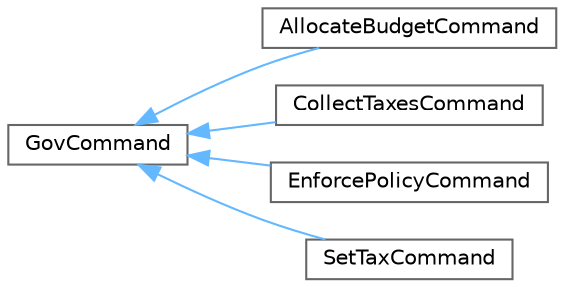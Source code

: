 digraph "Graphical Class Hierarchy"
{
 // LATEX_PDF_SIZE
  bgcolor="transparent";
  edge [fontname=Helvetica,fontsize=10,labelfontname=Helvetica,labelfontsize=10];
  node [fontname=Helvetica,fontsize=10,shape=box,height=0.2,width=0.4];
  rankdir="LR";
  Node0 [id="Node000000",label="GovCommand",height=0.2,width=0.4,color="grey40", fillcolor="white", style="filled",URL="$classGovCommand.html",tooltip="Abstract base class for government commands."];
  Node0 -> Node1 [id="edge18_Node000000_Node000001",dir="back",color="steelblue1",style="solid",tooltip=" "];
  Node1 [id="Node000001",label="AllocateBudgetCommand",height=0.2,width=0.4,color="grey40", fillcolor="white", style="filled",URL="$classAllocateBudgetCommand.html",tooltip="Represents a command to allocate a budget to a city service."];
  Node0 -> Node2 [id="edge19_Node000000_Node000002",dir="back",color="steelblue1",style="solid",tooltip=" "];
  Node2 [id="Node000002",label="CollectTaxesCommand",height=0.2,width=0.4,color="grey40", fillcolor="white", style="filled",URL="$classCollectTaxesCommand.html",tooltip="CollectTaxesCommand class."];
  Node0 -> Node3 [id="edge20_Node000000_Node000003",dir="back",color="steelblue1",style="solid",tooltip=" "];
  Node3 [id="Node000003",label="EnforcePolicyCommand",height=0.2,width=0.4,color="grey40", fillcolor="white", style="filled",URL="$classEnforcePolicyCommand.html",tooltip="The EnforcePolicyCommand class for enforcing policies in the government."];
  Node0 -> Node4 [id="edge21_Node000000_Node000004",dir="back",color="steelblue1",style="solid",tooltip=" "];
  Node4 [id="Node000004",label="SetTaxCommand",height=0.2,width=0.4,color="grey40", fillcolor="white", style="filled",URL="$classSetTaxCommand.html",tooltip="A command to set the tax rate in the government."];
}
